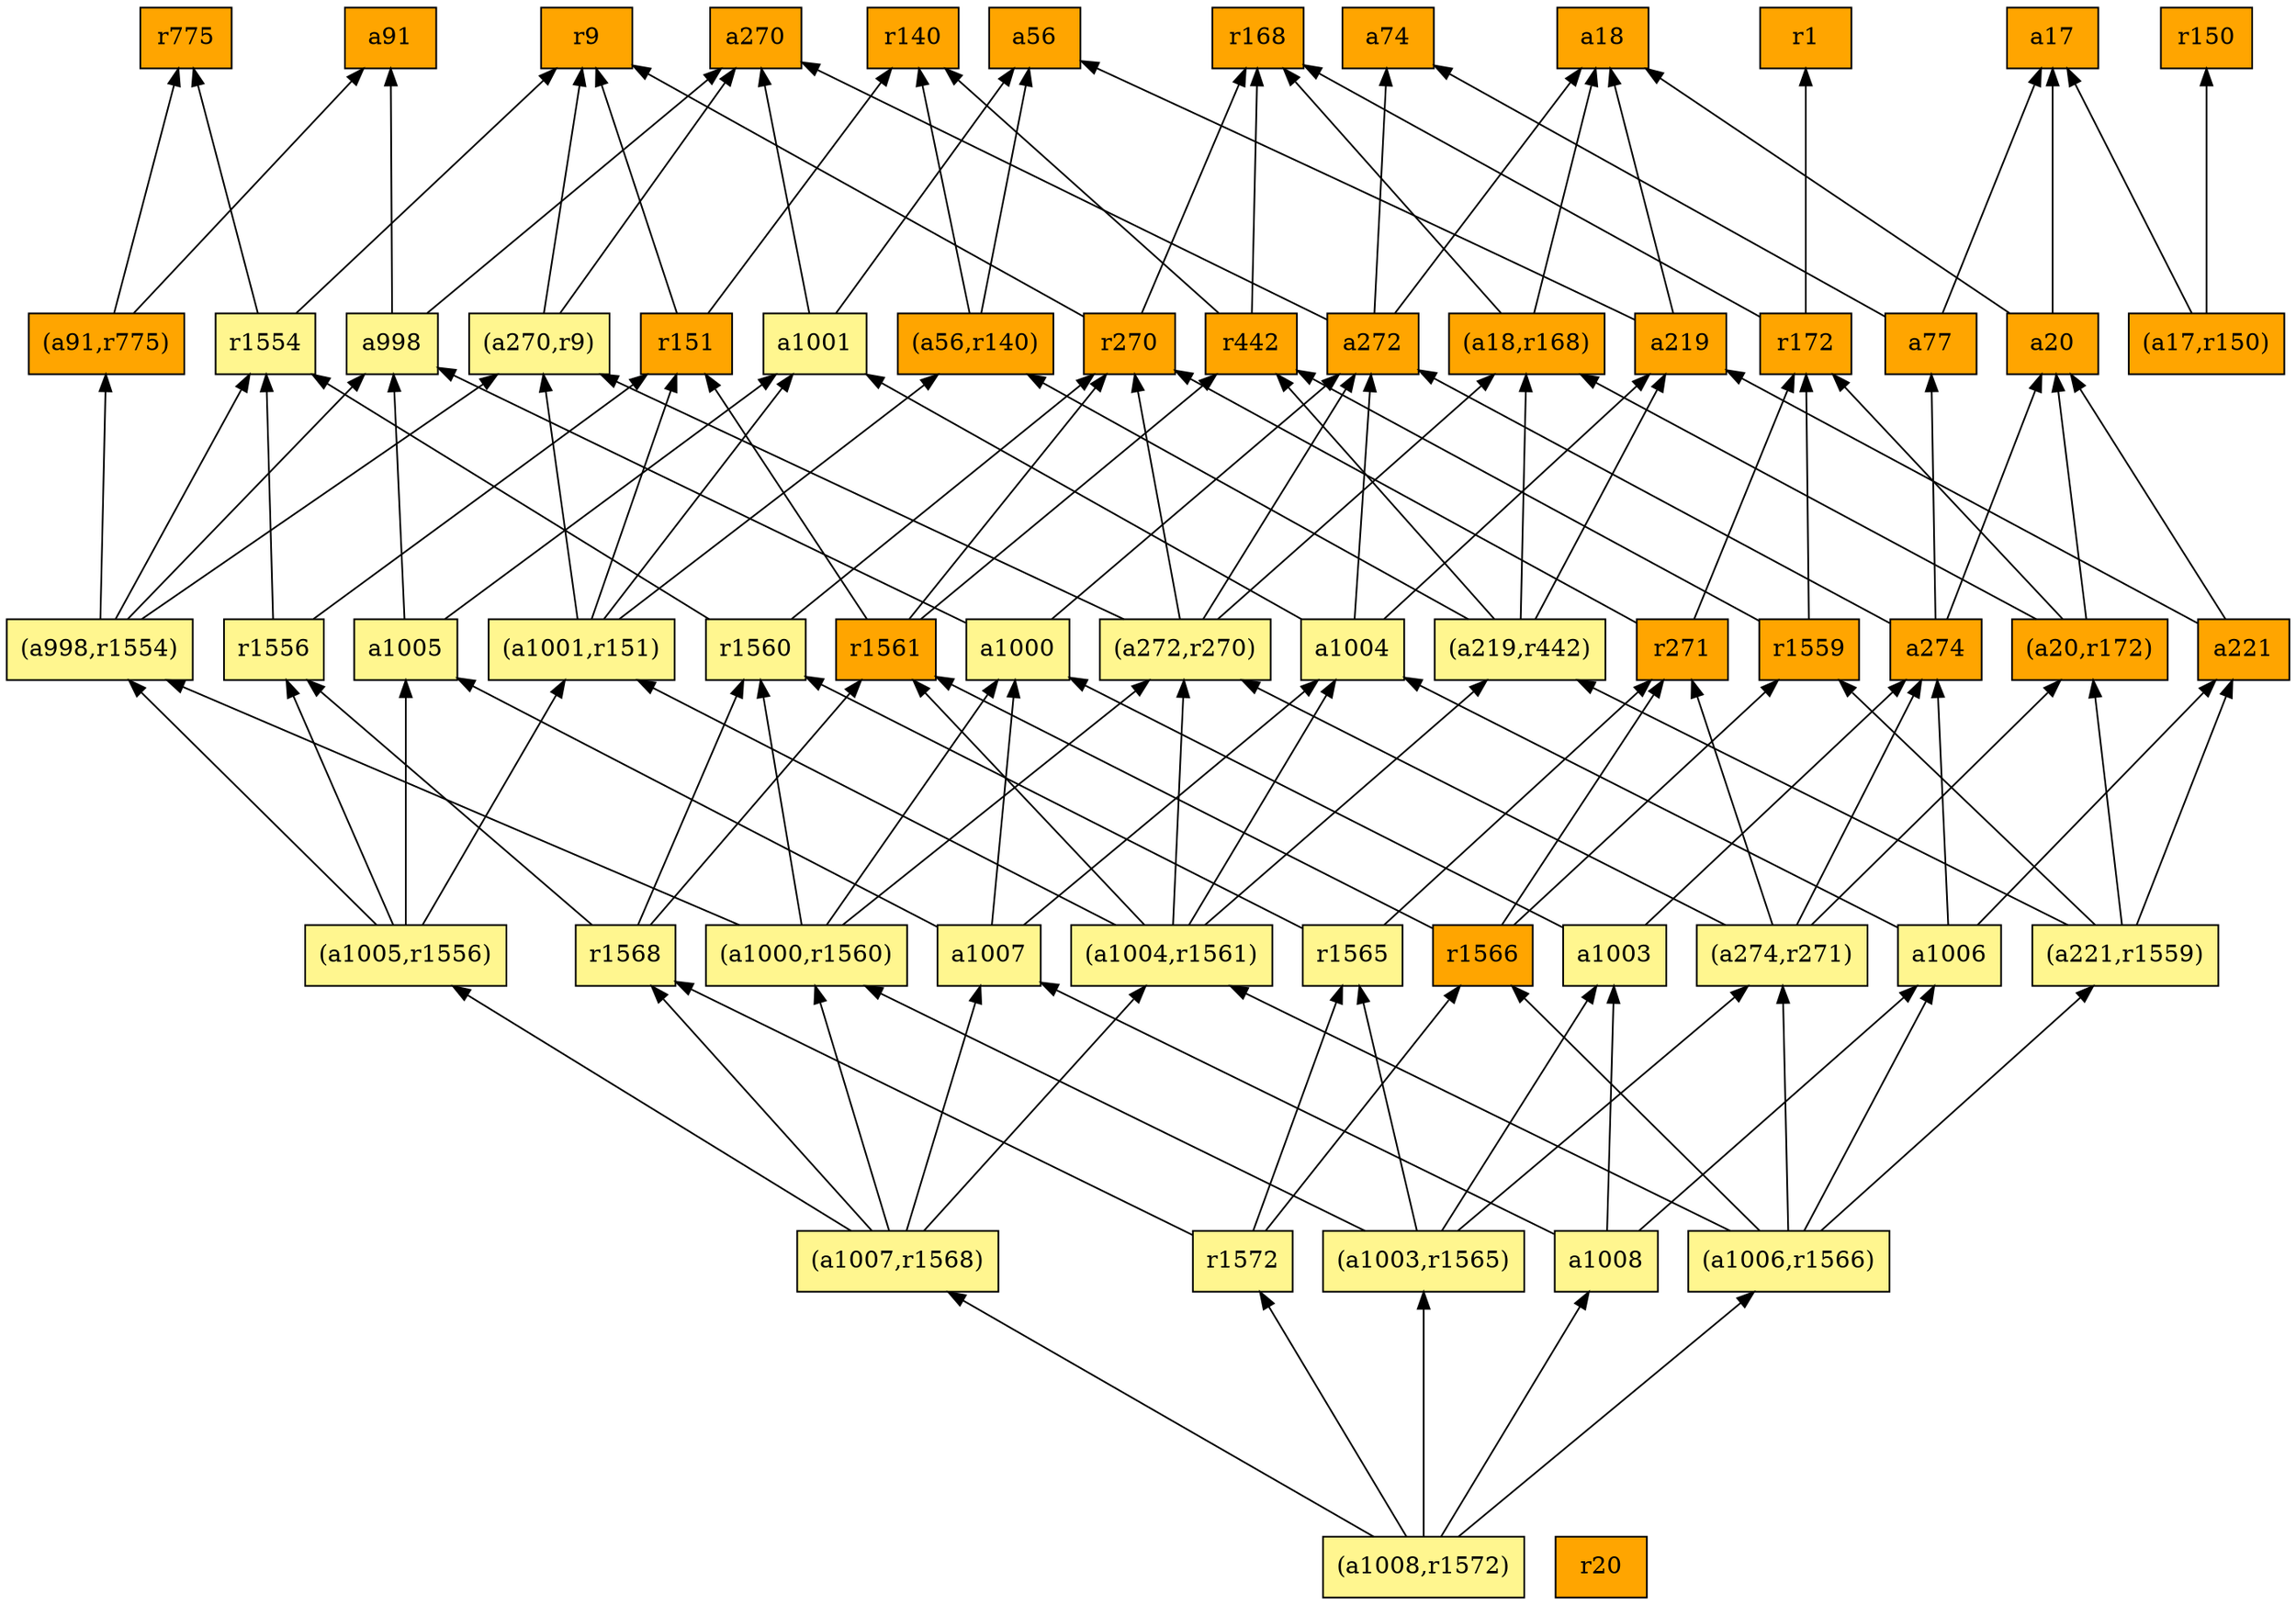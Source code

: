 digraph G {
rankdir=BT;ranksep="2.0";
"(a1000,r1560)" [shape=record,fillcolor=khaki1,style=filled,label="{(a1000,r1560)}"];
"r271" [shape=record,fillcolor=orange,style=filled,label="{r271}"];
"(a1006,r1566)" [shape=record,fillcolor=khaki1,style=filled,label="{(a1006,r1566)}"];
"a74" [shape=record,fillcolor=orange,style=filled,label="{a74}"];
"a221" [shape=record,fillcolor=orange,style=filled,label="{a221}"];
"(a18,r168)" [shape=record,fillcolor=orange,style=filled,label="{(a18,r168)}"];
"(a1008,r1572)" [shape=record,fillcolor=khaki1,style=filled,label="{(a1008,r1572)}"];
"a1004" [shape=record,fillcolor=khaki1,style=filled,label="{a1004}"];
"a77" [shape=record,fillcolor=orange,style=filled,label="{a77}"];
"(a1007,r1568)" [shape=record,fillcolor=khaki1,style=filled,label="{(a1007,r1568)}"];
"(a1004,r1561)" [shape=record,fillcolor=khaki1,style=filled,label="{(a1004,r1561)}"];
"a219" [shape=record,fillcolor=orange,style=filled,label="{a219}"];
"r150" [shape=record,fillcolor=orange,style=filled,label="{r150}"];
"(a1003,r1565)" [shape=record,fillcolor=khaki1,style=filled,label="{(a1003,r1565)}"];
"r9" [shape=record,fillcolor=orange,style=filled,label="{r9}"];
"r1560" [shape=record,fillcolor=khaki1,style=filled,label="{r1560}"];
"r270" [shape=record,fillcolor=orange,style=filled,label="{r270}"];
"a91" [shape=record,fillcolor=orange,style=filled,label="{a91}"];
"r172" [shape=record,fillcolor=orange,style=filled,label="{r172}"];
"a20" [shape=record,fillcolor=orange,style=filled,label="{a20}"];
"(a17,r150)" [shape=record,fillcolor=orange,style=filled,label="{(a17,r150)}"];
"r1566" [shape=record,fillcolor=orange,style=filled,label="{r1566}"];
"a272" [shape=record,fillcolor=orange,style=filled,label="{a272}"];
"(a272,r270)" [shape=record,fillcolor=khaki1,style=filled,label="{(a272,r270)}"];
"r1568" [shape=record,fillcolor=khaki1,style=filled,label="{r1568}"];
"a1003" [shape=record,fillcolor=khaki1,style=filled,label="{a1003}"];
"(a1001,r151)" [shape=record,fillcolor=khaki1,style=filled,label="{(a1001,r151)}"];
"a1000" [shape=record,fillcolor=khaki1,style=filled,label="{a1000}"];
"a56" [shape=record,fillcolor=orange,style=filled,label="{a56}"];
"a17" [shape=record,fillcolor=orange,style=filled,label="{a17}"];
"(a20,r172)" [shape=record,fillcolor=orange,style=filled,label="{(a20,r172)}"];
"a998" [shape=record,fillcolor=khaki1,style=filled,label="{a998}"];
"(a1005,r1556)" [shape=record,fillcolor=khaki1,style=filled,label="{(a1005,r1556)}"];
"a18" [shape=record,fillcolor=orange,style=filled,label="{a18}"];
"r1565" [shape=record,fillcolor=khaki1,style=filled,label="{r1565}"];
"(a221,r1559)" [shape=record,fillcolor=khaki1,style=filled,label="{(a221,r1559)}"];
"r1554" [shape=record,fillcolor=khaki1,style=filled,label="{r1554}"];
"r1559" [shape=record,fillcolor=orange,style=filled,label="{r1559}"];
"r151" [shape=record,fillcolor=orange,style=filled,label="{r151}"];
"(a56,r140)" [shape=record,fillcolor=orange,style=filled,label="{(a56,r140)}"];
"(a219,r442)" [shape=record,fillcolor=khaki1,style=filled,label="{(a219,r442)}"];
"r140" [shape=record,fillcolor=orange,style=filled,label="{r140}"];
"r775" [shape=record,fillcolor=orange,style=filled,label="{r775}"];
"(a91,r775)" [shape=record,fillcolor=orange,style=filled,label="{(a91,r775)}"];
"r1556" [shape=record,fillcolor=khaki1,style=filled,label="{r1556}"];
"r1561" [shape=record,fillcolor=orange,style=filled,label="{r1561}"];
"(a274,r271)" [shape=record,fillcolor=khaki1,style=filled,label="{(a274,r271)}"];
"r20" [shape=record,fillcolor=orange,style=filled,label="{r20}"];
"a1001" [shape=record,fillcolor=khaki1,style=filled,label="{a1001}"];
"a1008" [shape=record,fillcolor=khaki1,style=filled,label="{a1008}"];
"a1006" [shape=record,fillcolor=khaki1,style=filled,label="{a1006}"];
"a1005" [shape=record,fillcolor=khaki1,style=filled,label="{a1005}"];
"a274" [shape=record,fillcolor=orange,style=filled,label="{a274}"];
"r1572" [shape=record,fillcolor=khaki1,style=filled,label="{r1572}"];
"r1" [shape=record,fillcolor=orange,style=filled,label="{r1}"];
"a270" [shape=record,fillcolor=orange,style=filled,label="{a270}"];
"(a270,r9)" [shape=record,fillcolor=khaki1,style=filled,label="{(a270,r9)}"];
"r442" [shape=record,fillcolor=orange,style=filled,label="{r442}"];
"a1007" [shape=record,fillcolor=khaki1,style=filled,label="{a1007}"];
"r168" [shape=record,fillcolor=orange,style=filled,label="{r168}"];
"(a998,r1554)" [shape=record,fillcolor=khaki1,style=filled,label="{(a998,r1554)}"];
"(a1000,r1560)" -> "a1000"
"(a1000,r1560)" -> "(a998,r1554)"
"(a1000,r1560)" -> "(a272,r270)"
"(a1000,r1560)" -> "r1560"
"r271" -> "r270"
"r271" -> "r172"
"(a1006,r1566)" -> "(a274,r271)"
"(a1006,r1566)" -> "(a1004,r1561)"
"(a1006,r1566)" -> "r1566"
"(a1006,r1566)" -> "a1006"
"(a1006,r1566)" -> "(a221,r1559)"
"a221" -> "a20"
"a221" -> "a219"
"(a18,r168)" -> "a18"
"(a18,r168)" -> "r168"
"(a1008,r1572)" -> "(a1006,r1566)"
"(a1008,r1572)" -> "(a1007,r1568)"
"(a1008,r1572)" -> "(a1003,r1565)"
"(a1008,r1572)" -> "a1008"
"(a1008,r1572)" -> "r1572"
"a1004" -> "a1001"
"a1004" -> "a219"
"a1004" -> "a272"
"a77" -> "a74"
"a77" -> "a17"
"(a1007,r1568)" -> "(a1000,r1560)"
"(a1007,r1568)" -> "(a1004,r1561)"
"(a1007,r1568)" -> "(a1005,r1556)"
"(a1007,r1568)" -> "r1568"
"(a1007,r1568)" -> "a1007"
"(a1004,r1561)" -> "(a1001,r151)"
"(a1004,r1561)" -> "(a219,r442)"
"(a1004,r1561)" -> "r1561"
"(a1004,r1561)" -> "a1004"
"(a1004,r1561)" -> "(a272,r270)"
"a219" -> "a56"
"a219" -> "a18"
"(a1003,r1565)" -> "(a1000,r1560)"
"(a1003,r1565)" -> "(a274,r271)"
"(a1003,r1565)" -> "r1565"
"(a1003,r1565)" -> "a1003"
"r1560" -> "r270"
"r1560" -> "r1554"
"r270" -> "r9"
"r270" -> "r168"
"r172" -> "r1"
"r172" -> "r168"
"a20" -> "a18"
"a20" -> "a17"
"(a17,r150)" -> "r150"
"(a17,r150)" -> "a17"
"r1566" -> "r271"
"r1566" -> "r1559"
"r1566" -> "r1561"
"a272" -> "a270"
"a272" -> "a18"
"a272" -> "a74"
"(a272,r270)" -> "a272"
"(a272,r270)" -> "r270"
"(a272,r270)" -> "(a18,r168)"
"(a272,r270)" -> "(a270,r9)"
"r1568" -> "r1556"
"r1568" -> "r1561"
"r1568" -> "r1560"
"a1003" -> "a274"
"a1003" -> "a1000"
"(a1001,r151)" -> "a1001"
"(a1001,r151)" -> "(a270,r9)"
"(a1001,r151)" -> "(a56,r140)"
"(a1001,r151)" -> "r151"
"a1000" -> "a998"
"a1000" -> "a272"
"(a20,r172)" -> "a20"
"(a20,r172)" -> "(a18,r168)"
"(a20,r172)" -> "r172"
"a998" -> "a91"
"a998" -> "a270"
"(a1005,r1556)" -> "(a1001,r151)"
"(a1005,r1556)" -> "r1556"
"(a1005,r1556)" -> "a1005"
"(a1005,r1556)" -> "(a998,r1554)"
"r1565" -> "r271"
"r1565" -> "r1560"
"(a221,r1559)" -> "(a219,r442)"
"(a221,r1559)" -> "a221"
"(a221,r1559)" -> "(a20,r172)"
"(a221,r1559)" -> "r1559"
"r1554" -> "r9"
"r1554" -> "r775"
"r1559" -> "r172"
"r1559" -> "r442"
"r151" -> "r9"
"r151" -> "r140"
"(a56,r140)" -> "a56"
"(a56,r140)" -> "r140"
"(a219,r442)" -> "(a56,r140)"
"(a219,r442)" -> "(a18,r168)"
"(a219,r442)" -> "r442"
"(a219,r442)" -> "a219"
"(a91,r775)" -> "r775"
"(a91,r775)" -> "a91"
"r1556" -> "r1554"
"r1556" -> "r151"
"r1561" -> "r270"
"r1561" -> "r442"
"r1561" -> "r151"
"(a274,r271)" -> "r271"
"(a274,r271)" -> "(a20,r172)"
"(a274,r271)" -> "a274"
"(a274,r271)" -> "(a272,r270)"
"a1001" -> "a56"
"a1001" -> "a270"
"a1008" -> "a1003"
"a1008" -> "a1006"
"a1008" -> "a1007"
"a1006" -> "a221"
"a1006" -> "a274"
"a1006" -> "a1004"
"a1005" -> "a998"
"a1005" -> "a1001"
"a274" -> "a20"
"a274" -> "a77"
"a274" -> "a272"
"r1572" -> "r1565"
"r1572" -> "r1566"
"r1572" -> "r1568"
"(a270,r9)" -> "r9"
"(a270,r9)" -> "a270"
"r442" -> "r168"
"r442" -> "r140"
"a1007" -> "a1000"
"a1007" -> "a1005"
"a1007" -> "a1004"
"(a998,r1554)" -> "a998"
"(a998,r1554)" -> "r1554"
"(a998,r1554)" -> "(a91,r775)"
"(a998,r1554)" -> "(a270,r9)"
}